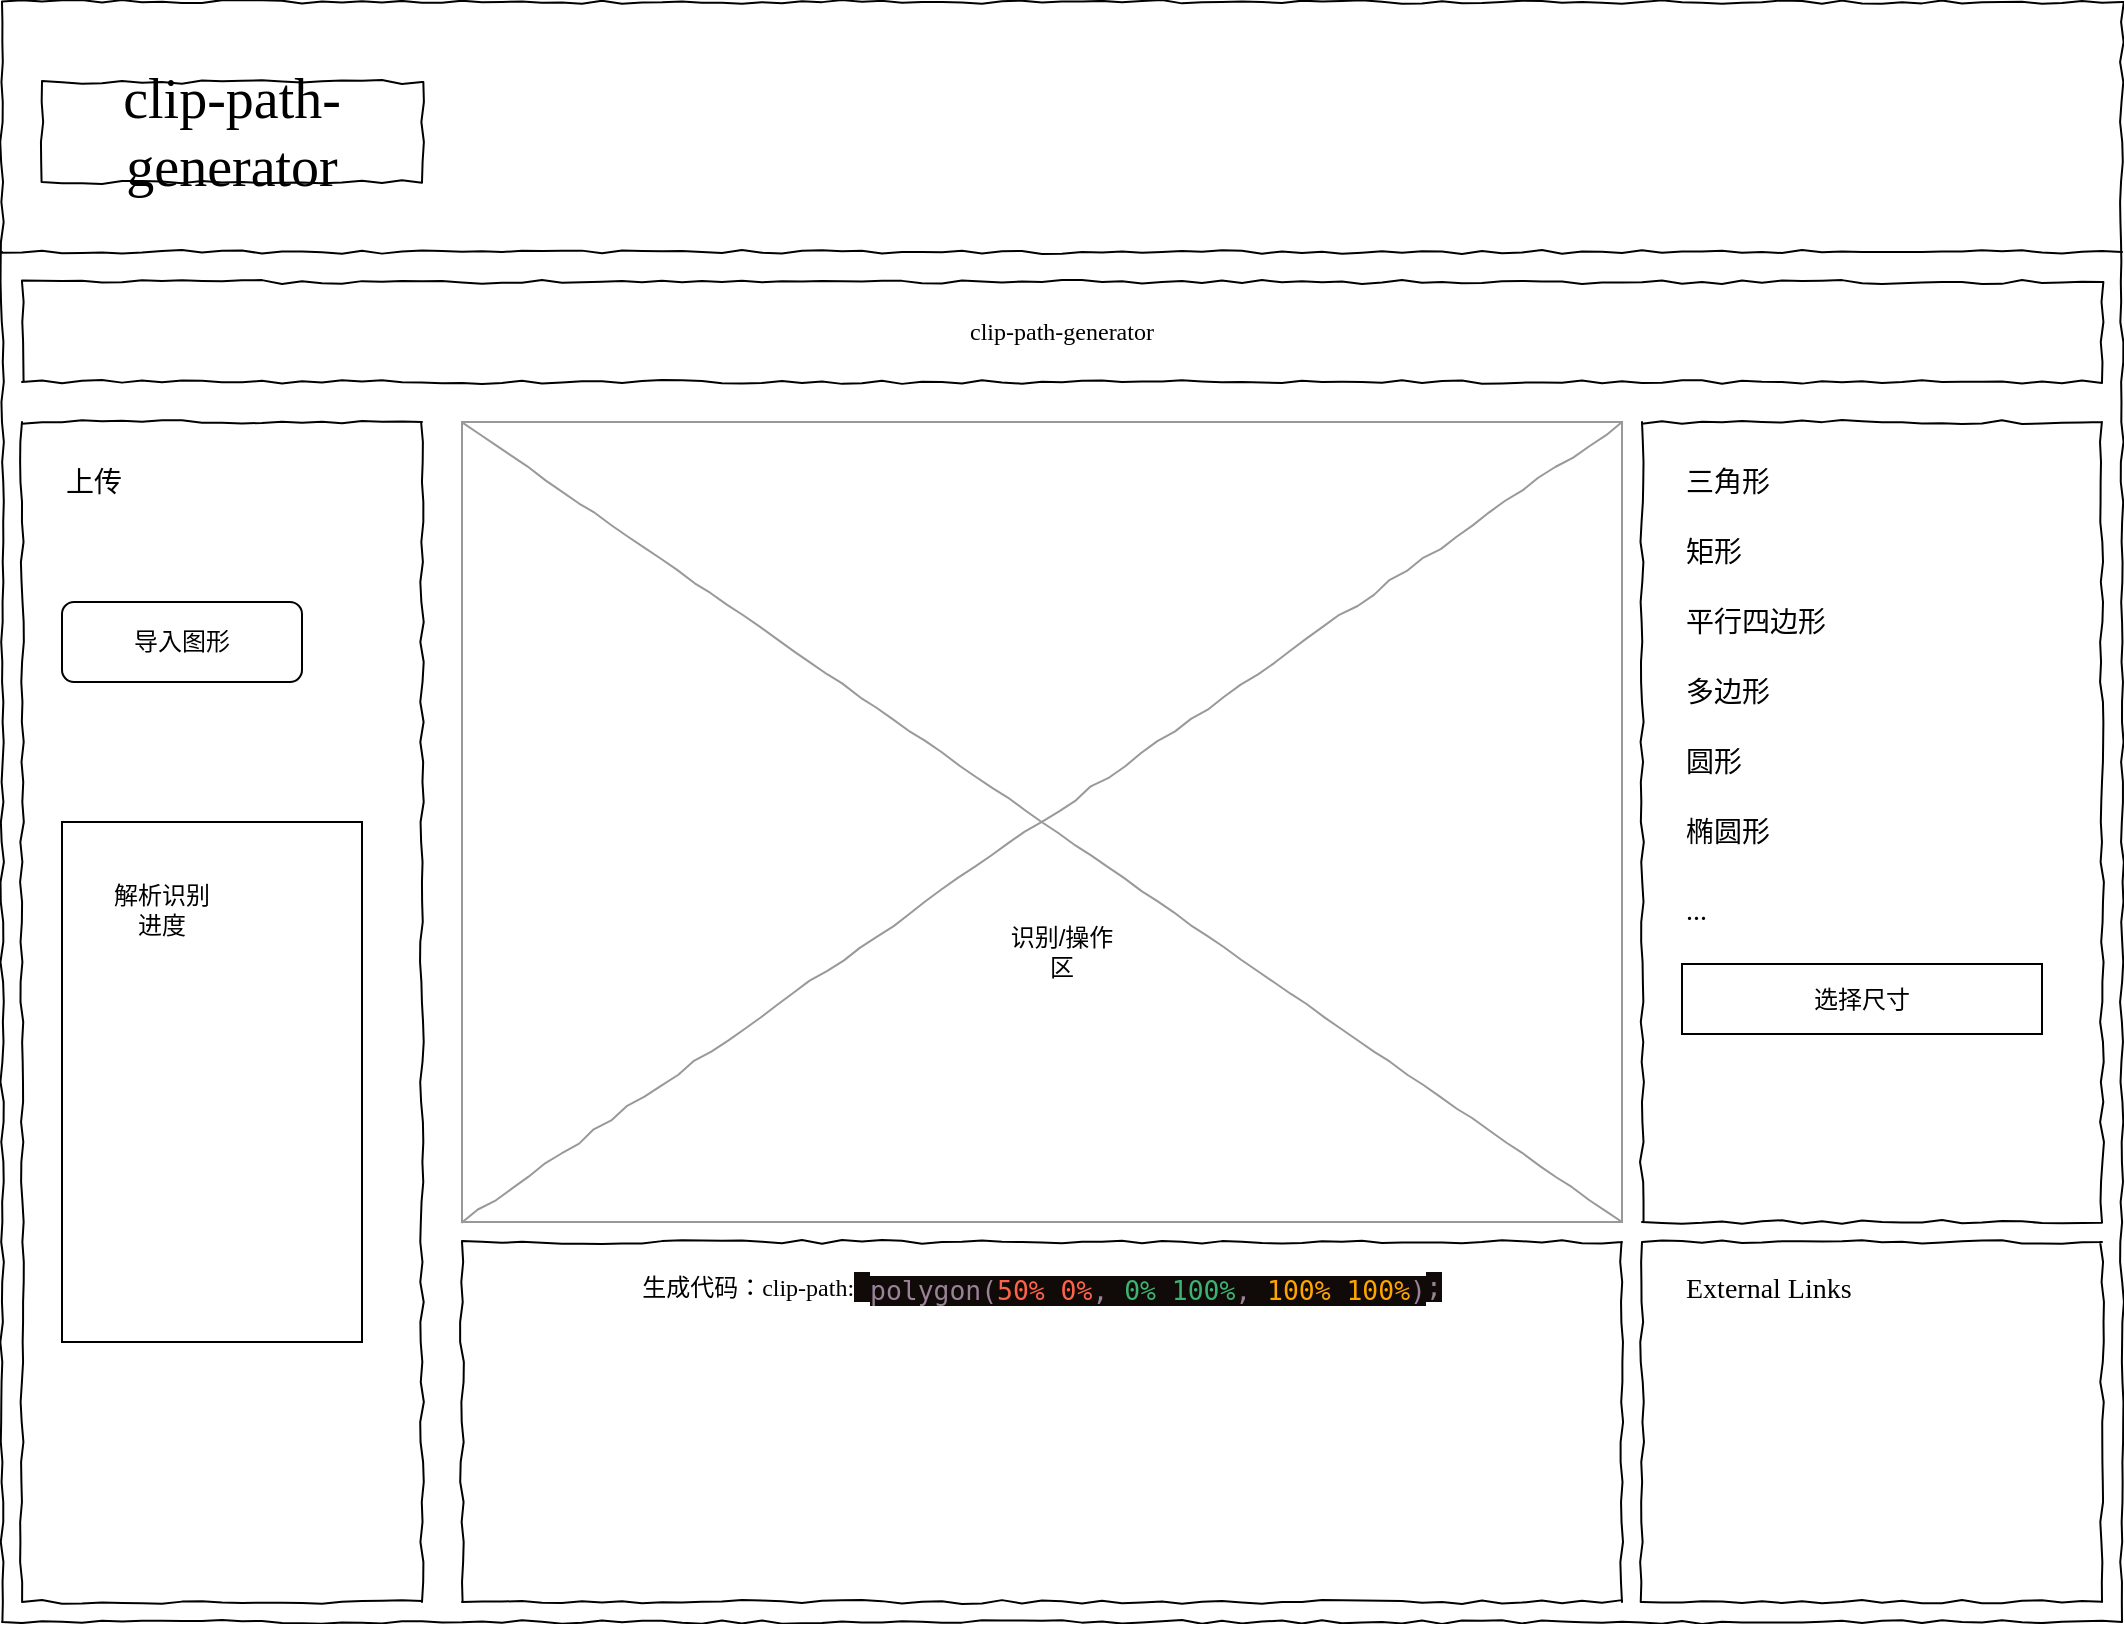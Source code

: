 <mxfile version="21.2.9" type="github">
  <diagram name="Page-1" id="03018318-947c-dd8e-b7a3-06fadd420f32">
    <mxGraphModel dx="1306" dy="756" grid="1" gridSize="10" guides="1" tooltips="1" connect="1" arrows="1" fold="1" page="1" pageScale="1" pageWidth="1100" pageHeight="850" background="#ffffff" math="0" shadow="0">
      <root>
        <mxCell id="0" />
        <mxCell id="1" parent="0" />
        <mxCell id="677b7b8949515195-1" value="" style="whiteSpace=wrap;html=1;rounded=0;shadow=0;labelBackgroundColor=none;strokeColor=#000000;strokeWidth=1;fillColor=none;fontFamily=Verdana;fontSize=12;fontColor=#000000;align=center;comic=1;" parent="1" vertex="1">
          <mxGeometry x="20" y="20" width="1060" height="810" as="geometry" />
        </mxCell>
        <mxCell id="677b7b8949515195-2" value="clip-path-generator" style="whiteSpace=wrap;html=1;rounded=0;shadow=0;labelBackgroundColor=none;strokeWidth=1;fontFamily=Verdana;fontSize=28;align=center;comic=1;" parent="1" vertex="1">
          <mxGeometry x="40" y="60" width="190" height="50" as="geometry" />
        </mxCell>
        <mxCell id="677b7b8949515195-8" value="" style="whiteSpace=wrap;html=1;rounded=0;shadow=0;labelBackgroundColor=none;strokeWidth=1;fillColor=none;fontFamily=Verdana;fontSize=12;align=center;comic=1;" parent="1" vertex="1">
          <mxGeometry x="30" y="230" width="200" height="590" as="geometry" />
        </mxCell>
        <mxCell id="677b7b8949515195-9" value="" style="line;strokeWidth=1;html=1;rounded=0;shadow=0;labelBackgroundColor=none;fillColor=none;fontFamily=Verdana;fontSize=14;fontColor=#000000;align=center;comic=1;" parent="1" vertex="1">
          <mxGeometry x="20" y="140" width="1060" height="10" as="geometry" />
        </mxCell>
        <mxCell id="677b7b8949515195-10" value="clip-path-generator" style="whiteSpace=wrap;html=1;rounded=0;shadow=0;labelBackgroundColor=none;strokeWidth=1;fillColor=none;fontFamily=Verdana;fontSize=12;align=center;comic=1;" parent="1" vertex="1">
          <mxGeometry x="30" y="160" width="1040" height="50" as="geometry" />
        </mxCell>
        <mxCell id="677b7b8949515195-15" value="&lt;div style=&quot;text-align: justify&quot;&gt;生成代码：clip-path:&lt;span style=&quot;background-color: rgb(16, 10, 9); color: rgb(154, 130, 151); font-family: monospace; font-size: 1.1em; text-align: start;&quot;&gt;&amp;nbsp;&lt;/span&gt;&lt;span style=&quot;background-color: rgb(16, 10, 9); color: rgb(154, 130, 151); font-family: monospace; font-size: 1.1em; text-align: start; box-sizing: border-box; line-height: 1; vertical-align: middle; margin: 0px; padding: 0px; border: 0px;&quot; class=&quot;functions&quot;&gt;polygon(&lt;code style=&quot;box-sizing: border-box; line-height: 1; vertical-align: baseline; margin: 0px; padding: 0px; border: 0px; display: inline-block; position: relative; color: tomato;&quot; data-point=&quot;0&quot; class=&quot;point&quot;&gt;50% 0%&lt;/code&gt;,&amp;nbsp;&lt;code style=&quot;box-sizing: border-box; line-height: 1; vertical-align: baseline; margin: 0px; padding: 0px; border: 0px; display: inline-block; position: relative; color: mediumseagreen;&quot; data-point=&quot;1&quot; class=&quot;point&quot;&gt;0% 100%&lt;/code&gt;,&amp;nbsp;&lt;code style=&quot;box-sizing: border-box; line-height: 1; vertical-align: baseline; margin: 0px; padding: 0px; border: 0px; display: inline-block; position: relative; color: orange;&quot; data-point=&quot;2&quot; class=&quot;point&quot;&gt;100% 100%&lt;/code&gt;)&lt;/span&gt;&lt;span style=&quot;background-color: rgb(16, 10, 9); color: rgb(154, 130, 151); font-family: monospace; font-size: 1.1em; text-align: start;&quot;&gt;;&lt;/span&gt;&lt;/div&gt;" style="whiteSpace=wrap;html=1;rounded=0;shadow=0;labelBackgroundColor=none;strokeWidth=1;fillColor=none;fontFamily=Verdana;fontSize=12;align=center;verticalAlign=top;spacing=10;comic=1;" parent="1" vertex="1">
          <mxGeometry x="250" y="640" width="580" height="180" as="geometry" />
        </mxCell>
        <mxCell id="677b7b8949515195-16" value="" style="verticalLabelPosition=bottom;shadow=0;dashed=0;align=center;html=1;verticalAlign=top;strokeWidth=1;shape=mxgraph.mockup.graphics.simpleIcon;strokeColor=#999999;rounded=0;labelBackgroundColor=none;fontFamily=Verdana;fontSize=14;fontColor=#000000;comic=1;" parent="1" vertex="1">
          <mxGeometry x="250" y="230" width="580" height="400" as="geometry" />
        </mxCell>
        <mxCell id="677b7b8949515195-25" value="" style="whiteSpace=wrap;html=1;rounded=0;shadow=0;labelBackgroundColor=none;strokeWidth=1;fillColor=none;fontFamily=Verdana;fontSize=12;align=center;comic=1;" parent="1" vertex="1">
          <mxGeometry x="840" y="230" width="230" height="400" as="geometry" />
        </mxCell>
        <mxCell id="677b7b8949515195-26" value="" style="whiteSpace=wrap;html=1;rounded=0;shadow=0;labelBackgroundColor=none;strokeWidth=1;fillColor=none;fontFamily=Verdana;fontSize=12;align=center;comic=1;" parent="1" vertex="1">
          <mxGeometry x="840" y="640" width="230" height="180" as="geometry" />
        </mxCell>
        <mxCell id="677b7b8949515195-28" value="上传" style="text;html=1;points=[];align=left;verticalAlign=top;spacingTop=-4;fontSize=14;fontFamily=Verdana" parent="1" vertex="1">
          <mxGeometry x="50" y="250" width="170" height="20" as="geometry" />
        </mxCell>
        <mxCell id="677b7b8949515195-42" value="External Links" style="text;html=1;points=[];align=left;verticalAlign=top;spacingTop=-4;fontSize=14;fontFamily=Verdana" parent="1" vertex="1">
          <mxGeometry x="860" y="653" width="170" height="20" as="geometry" />
        </mxCell>
        <mxCell id="677b7b8949515195-44" value="三角形" style="text;html=1;points=[];align=left;verticalAlign=top;spacingTop=-4;fontSize=14;fontFamily=Verdana" parent="1" vertex="1">
          <mxGeometry x="860" y="250" width="170" height="20" as="geometry" />
        </mxCell>
        <mxCell id="677b7b8949515195-45" value="矩形" style="text;html=1;points=[];align=left;verticalAlign=top;spacingTop=-4;fontSize=14;fontFamily=Verdana" parent="1" vertex="1">
          <mxGeometry x="860" y="285" width="170" height="20" as="geometry" />
        </mxCell>
        <mxCell id="677b7b8949515195-46" value="平行四边形" style="text;html=1;points=[];align=left;verticalAlign=top;spacingTop=-4;fontSize=14;fontFamily=Verdana" parent="1" vertex="1">
          <mxGeometry x="860" y="320" width="170" height="20" as="geometry" />
        </mxCell>
        <mxCell id="677b7b8949515195-47" value="多边形" style="text;html=1;points=[];align=left;verticalAlign=top;spacingTop=-4;fontSize=14;fontFamily=Verdana" parent="1" vertex="1">
          <mxGeometry x="860" y="355" width="170" height="20" as="geometry" />
        </mxCell>
        <mxCell id="677b7b8949515195-48" value="圆形" style="text;html=1;points=[];align=left;verticalAlign=top;spacingTop=-4;fontSize=14;fontFamily=Verdana" parent="1" vertex="1">
          <mxGeometry x="860" y="390" width="170" height="20" as="geometry" />
        </mxCell>
        <mxCell id="677b7b8949515195-49" value="椭圆形" style="text;html=1;points=[];align=left;verticalAlign=top;spacingTop=-4;fontSize=14;fontFamily=Verdana" parent="1" vertex="1">
          <mxGeometry x="860" y="425" width="170" height="20" as="geometry" />
        </mxCell>
        <mxCell id="FSUrmF2Dgc2kdyQm66xq-2" value="..." style="text;html=1;points=[];align=left;verticalAlign=top;spacingTop=-4;fontSize=14;fontFamily=Verdana" vertex="1" parent="1">
          <mxGeometry x="860" y="464" width="170" height="20" as="geometry" />
        </mxCell>
        <mxCell id="FSUrmF2Dgc2kdyQm66xq-3" value="选择尺寸" style="rounded=0;whiteSpace=wrap;html=1;" vertex="1" parent="1">
          <mxGeometry x="860" y="501" width="180" height="35" as="geometry" />
        </mxCell>
        <mxCell id="FSUrmF2Dgc2kdyQm66xq-4" value="识别/操作区" style="text;html=1;strokeColor=none;fillColor=none;align=center;verticalAlign=middle;whiteSpace=wrap;rounded=0;" vertex="1" parent="1">
          <mxGeometry x="520" y="480" width="60" height="30" as="geometry" />
        </mxCell>
        <mxCell id="FSUrmF2Dgc2kdyQm66xq-5" value="导入图形" style="rounded=1;whiteSpace=wrap;html=1;" vertex="1" parent="1">
          <mxGeometry x="50" y="320" width="120" height="40" as="geometry" />
        </mxCell>
        <mxCell id="FSUrmF2Dgc2kdyQm66xq-6" value="" style="rounded=0;whiteSpace=wrap;html=1;" vertex="1" parent="1">
          <mxGeometry x="50" y="430" width="150" height="260" as="geometry" />
        </mxCell>
        <mxCell id="FSUrmF2Dgc2kdyQm66xq-7" value="解析识别进度" style="text;html=1;strokeColor=none;fillColor=none;align=center;verticalAlign=middle;whiteSpace=wrap;rounded=0;" vertex="1" parent="1">
          <mxGeometry x="70" y="459" width="60" height="30" as="geometry" />
        </mxCell>
      </root>
    </mxGraphModel>
  </diagram>
</mxfile>
